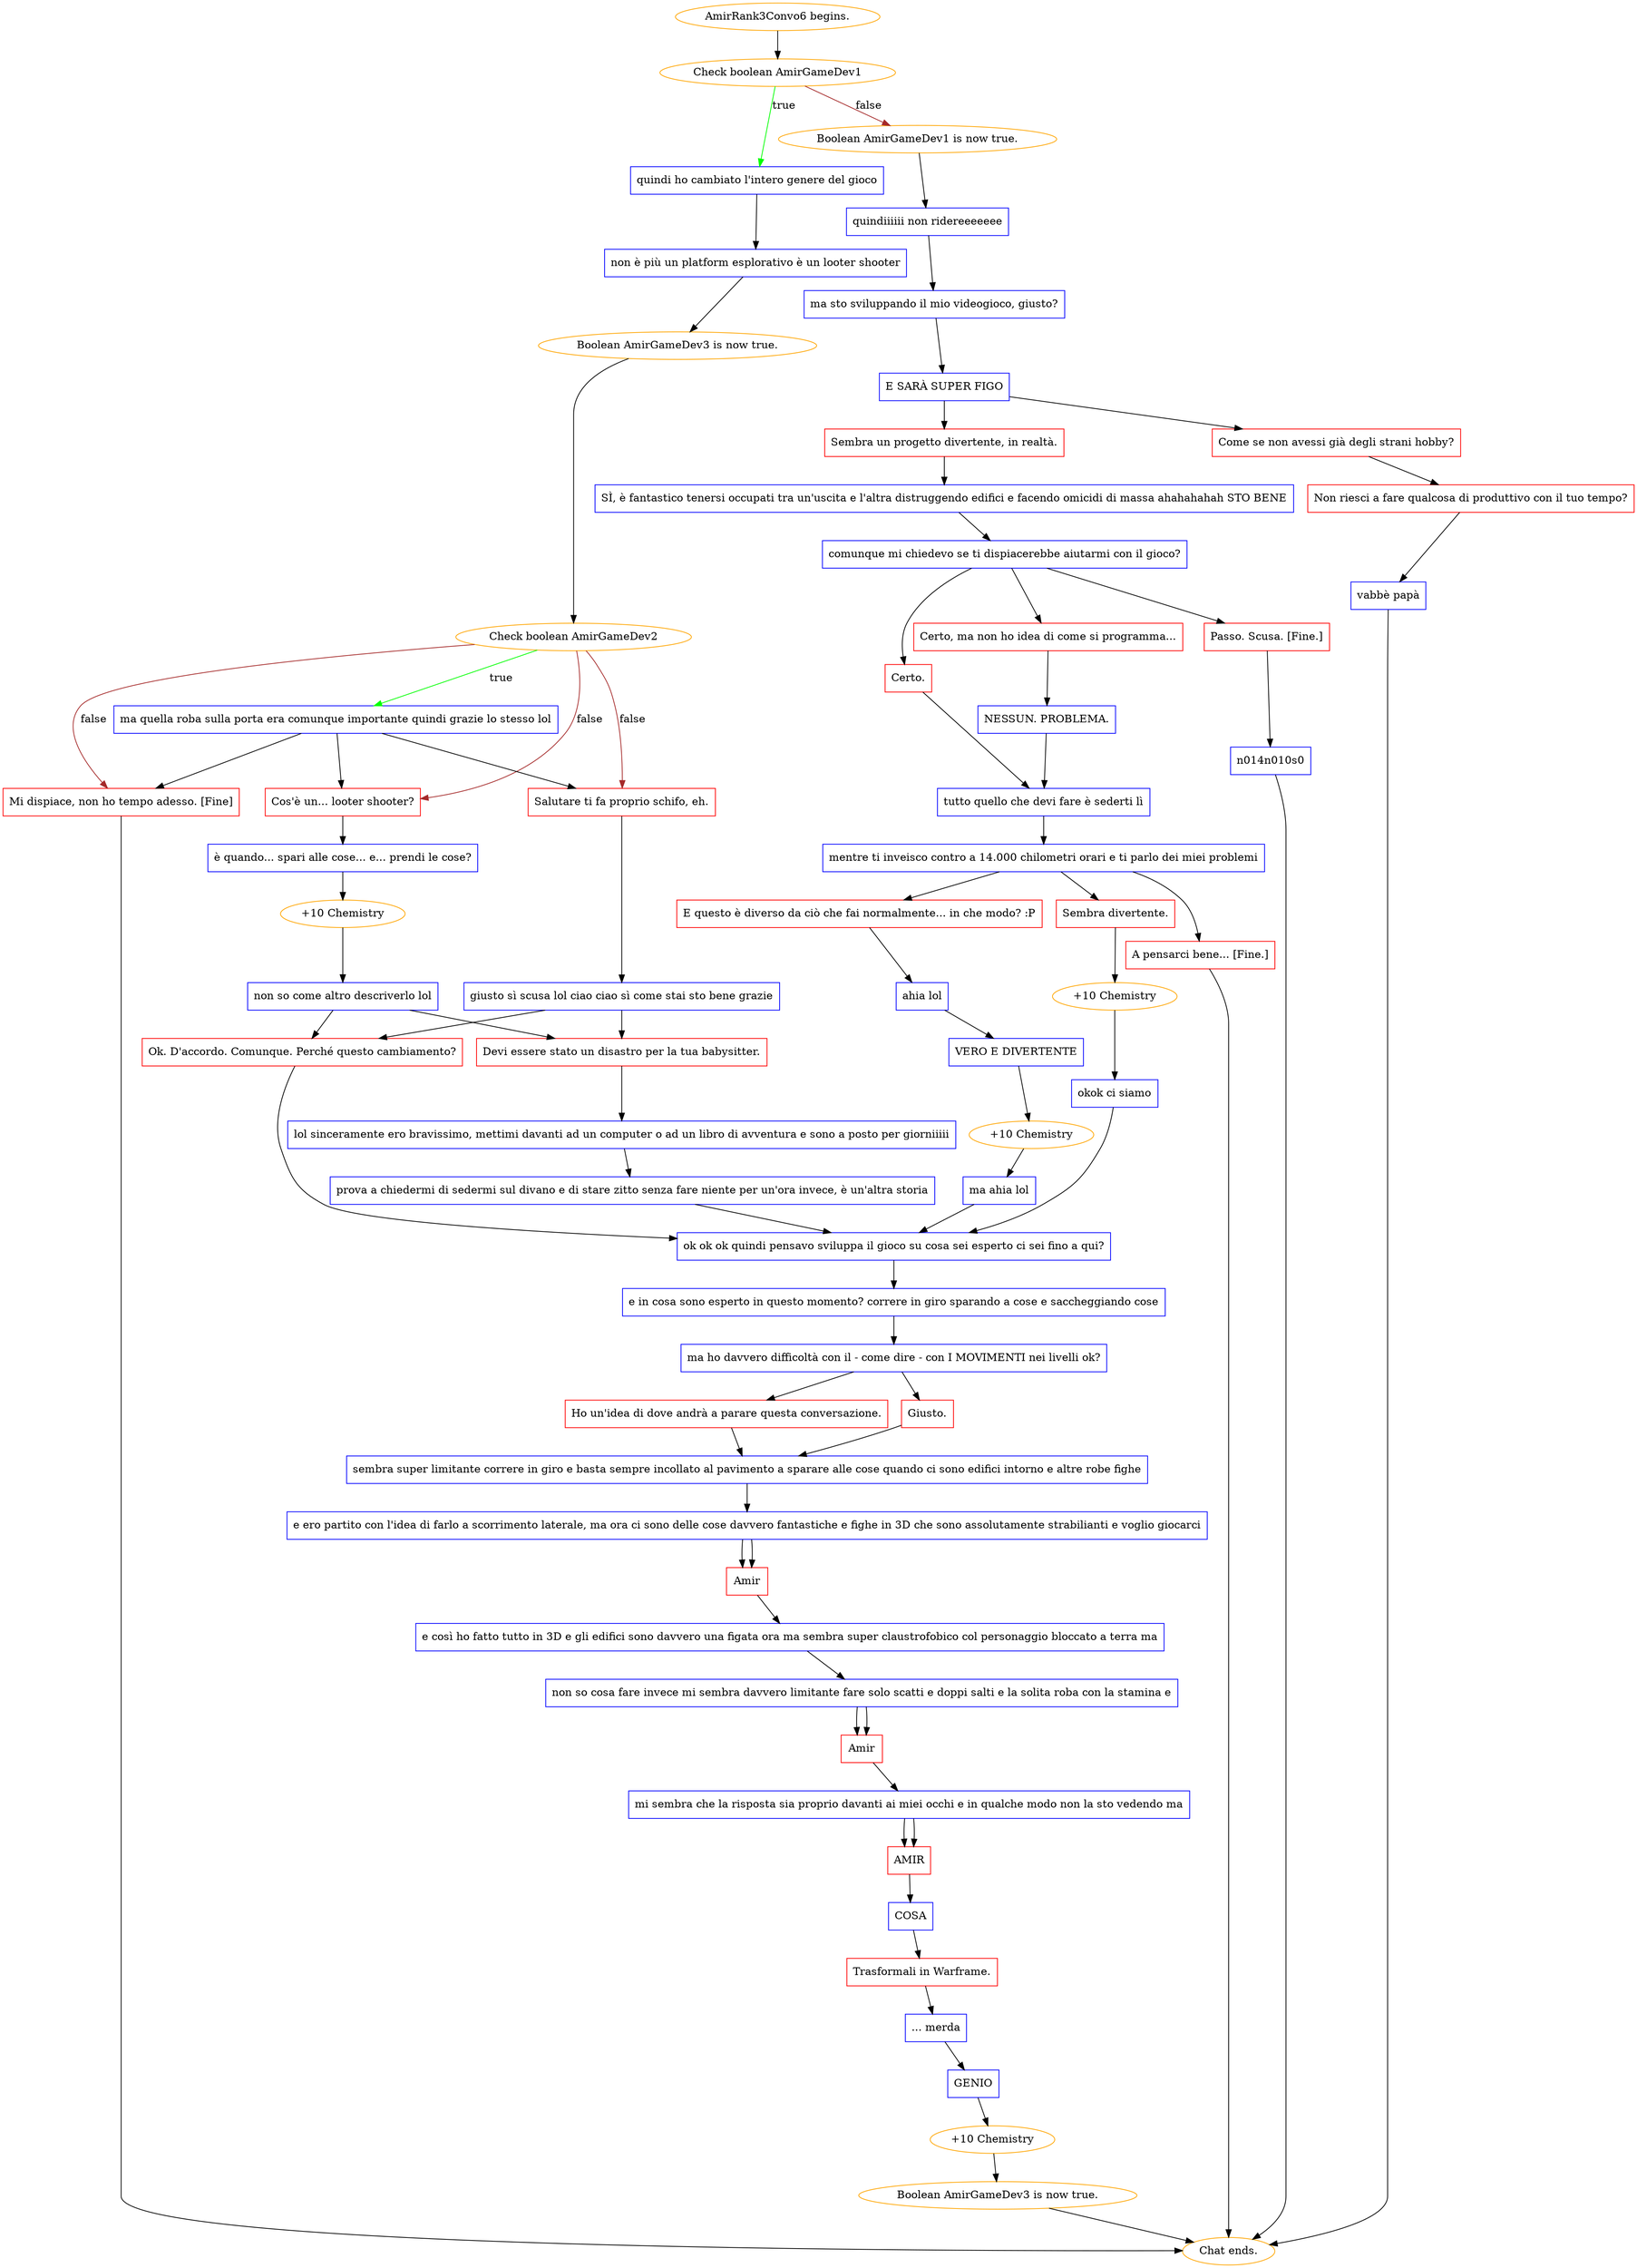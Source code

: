 digraph {
	"AmirRank3Convo6 begins." [color=orange];
		"AmirRank3Convo6 begins." -> j2152980262;
	j2152980262 [label="Check boolean AmirGameDev1",color=orange];
		j2152980262 -> j977537341 [label=true,color=green];
		j2152980262 -> j3462149146 [label=false,color=brown];
	j977537341 [label="quindi ho cambiato l'intero genere del gioco",shape=box,color=blue];
		j977537341 -> j2226475224;
	j3462149146 [label="Boolean AmirGameDev1 is now true.",color=orange];
		j3462149146 -> j2787811263;
	j2226475224 [label="non è più un platform esplorativo è un looter shooter",shape=box,color=blue];
		j2226475224 -> j791815078;
	j2787811263 [label="quindiiiiii non ridereeeeeee",shape=box,color=blue];
		j2787811263 -> j634901158;
	j791815078 [label="Boolean AmirGameDev3 is now true.",color=orange];
		j791815078 -> j1094475645;
	j634901158 [label="ma sto sviluppando il mio videogioco, giusto?",shape=box,color=blue];
		j634901158 -> j2613319121;
	j1094475645 [label="Check boolean AmirGameDev2",color=orange];
		j1094475645 -> j702949761 [label=true,color=green];
		j1094475645 -> j2779507881 [label=false,color=brown];
		j1094475645 -> j2040479575 [label=false,color=brown];
		j1094475645 -> j822414932 [label=false,color=brown];
	j2613319121 [label="E SARÀ SUPER FIGO",shape=box,color=blue];
		j2613319121 -> j2162206987;
		j2613319121 -> j2928980064;
	j702949761 [label="ma quella roba sulla porta era comunque importante quindi grazie lo stesso lol",shape=box,color=blue];
		j702949761 -> j822414932;
		j702949761 -> j2779507881;
		j702949761 -> j2040479575;
	j2779507881 [label="Mi dispiace, non ho tempo adesso. [Fine]",shape=box,color=red];
		j2779507881 -> "Chat ends.";
	j2040479575 [label="Cos'è un... looter shooter?",shape=box,color=red];
		j2040479575 -> j3531000129;
	j822414932 [label="Salutare ti fa proprio schifo, eh.",shape=box,color=red];
		j822414932 -> j1358488713;
	j2162206987 [label="Sembra un progetto divertente, in realtà.",shape=box,color=red];
		j2162206987 -> j1161763060;
	j2928980064 [label="Come se non avessi già degli strani hobby?",shape=box,color=red];
		j2928980064 -> j177037916;
	"Chat ends." [color=orange];
	j3531000129 [label="è quando... spari alle cose... e... prendi le cose?",shape=box,color=blue];
		j3531000129 -> j2623635335;
	j1358488713 [label="giusto sì scusa lol ciao ciao sì come stai sto bene grazie",shape=box,color=blue];
		j1358488713 -> j1000244449;
		j1358488713 -> j2810635207;
	j1161763060 [label="SÌ, è fantastico tenersi occupati tra un'uscita e l'altra distruggendo edifici e facendo omicidi di massa ahahahahah STO BENE",shape=box,color=blue];
		j1161763060 -> j1836089041;
	j177037916 [label="Non riesci a fare qualcosa di produttivo con il tuo tempo?",shape=box,color=red];
		j177037916 -> j2020173690;
	j2623635335 [label="+10 Chemistry",color=orange];
		j2623635335 -> j1746085319;
	j1000244449 [label="Devi essere stato un disastro per la tua babysitter.",shape=box,color=red];
		j1000244449 -> j887510353;
	j2810635207 [label="Ok. D'accordo. Comunque. Perché questo cambiamento?",shape=box,color=red];
		j2810635207 -> j1577002934;
	j1836089041 [label="comunque mi chiedevo se ti dispiacerebbe aiutarmi con il gioco?",shape=box,color=blue];
		j1836089041 -> j20530814;
		j1836089041 -> j738084912;
		j1836089041 -> j3036278377;
	j2020173690 [label="vabbè papà",shape=box,color=blue];
		j2020173690 -> "Chat ends.";
	j1746085319 [label="non so come altro descriverlo lol",shape=box,color=blue];
		j1746085319 -> j2810635207;
		j1746085319 -> j1000244449;
	j887510353 [label="lol sinceramente ero bravissimo, mettimi davanti ad un computer o ad un libro di avventura e sono a posto per giorniiiii",shape=box,color=blue];
		j887510353 -> j1446637048;
	j1577002934 [label="ok ok ok quindi pensavo sviluppa il gioco su cosa sei esperto ci sei fino a qui?",shape=box,color=blue];
		j1577002934 -> j2785373866;
	j20530814 [label="Certo, ma non ho idea di come si programma...",shape=box,color=red];
		j20530814 -> j1473937116;
	j738084912 [label="Certo.",shape=box,color=red];
		j738084912 -> j2219919558;
	j3036278377 [label="Passo. Scusa. [Fine.]",shape=box,color=red];
		j3036278377 -> j971815833;
	j1446637048 [label="prova a chiedermi di sedermi sul divano e di stare zitto senza fare niente per un'ora invece, è un'altra storia",shape=box,color=blue];
		j1446637048 -> j1577002934;
	j2785373866 [label="e in cosa sono esperto in questo momento? correre in giro sparando a cose e saccheggiando cose",shape=box,color=blue];
		j2785373866 -> j2340539976;
	j1473937116 [label="NESSUN. PROBLEMA.",shape=box,color=blue];
		j1473937116 -> j2219919558;
	j2219919558 [label="tutto quello che devi fare è sederti lì",shape=box,color=blue];
		j2219919558 -> j2744726759;
	j971815833 [label="n014n010s0",shape=box,color=blue];
		j971815833 -> "Chat ends.";
	j2340539976 [label="ma ho davvero difficoltà con il - come dire - con I MOVIMENTI nei livelli ok?",shape=box,color=blue];
		j2340539976 -> j3059650193;
		j2340539976 -> j1490166380;
	j2744726759 [label="mentre ti inveisco contro a 14.000 chilometri orari e ti parlo dei miei problemi",shape=box,color=blue];
		j2744726759 -> j718336386;
		j2744726759 -> j743629366;
		j2744726759 -> j431152243;
	j3059650193 [label="Giusto.",shape=box,color=red];
		j3059650193 -> j1132128884;
	j1490166380 [label="Ho un'idea di dove andrà a parare questa conversazione.",shape=box,color=red];
		j1490166380 -> j1132128884;
	j718336386 [label="E questo è diverso da ciò che fai normalmente... in che modo? :P",shape=box,color=red];
		j718336386 -> j3558640879;
	j743629366 [label="Sembra divertente.",shape=box,color=red];
		j743629366 -> j28992851;
	j431152243 [label="A pensarci bene... [Fine.]",shape=box,color=red];
		j431152243 -> "Chat ends.";
	j1132128884 [label="sembra super limitante correre in giro e basta sempre incollato al pavimento a sparare alle cose quando ci sono edifici intorno e altre robe fighe",shape=box,color=blue];
		j1132128884 -> j1563095954;
	j3558640879 [label="ahia lol",shape=box,color=blue];
		j3558640879 -> j3105684718;
	j28992851 [label="+10 Chemistry",color=orange];
		j28992851 -> j1034053949;
	j1563095954 [label="e ero partito con l'idea di farlo a scorrimento laterale, ma ora ci sono delle cose davvero fantastiche e fighe in 3D che sono assolutamente strabilianti e voglio giocarci",shape=box,color=blue];
		j1563095954 -> j1615109687;
		j1563095954 -> j1615109687;
	j3105684718 [label="VERO E DIVERTENTE",shape=box,color=blue];
		j3105684718 -> j267980823;
	j1034053949 [label="okok ci siamo",shape=box,color=blue];
		j1034053949 -> j1577002934;
	j1615109687 [label="Amir",shape=box,color=red];
		j1615109687 -> j1267788037;
	j267980823 [label="+10 Chemistry",color=orange];
		j267980823 -> j2370736876;
	j1267788037 [label="e così ho fatto tutto in 3D e gli edifici sono davvero una figata ora ma sembra super claustrofobico col personaggio bloccato a terra ma",shape=box,color=blue];
		j1267788037 -> j2151738941;
	j2370736876 [label="ma ahia lol",shape=box,color=blue];
		j2370736876 -> j1577002934;
	j2151738941 [label="non so cosa fare invece mi sembra davvero limitante fare solo scatti e doppi salti e la solita roba con la stamina e",shape=box,color=blue];
		j2151738941 -> j2465076276;
		j2151738941 -> j2465076276;
	j2465076276 [label="Amir",shape=box,color=red];
		j2465076276 -> j4225928444;
	j4225928444 [label="mi sembra che la risposta sia proprio davanti ai miei occhi e in qualche modo non la sto vedendo ma",shape=box,color=blue];
		j4225928444 -> j636600509;
		j4225928444 -> j636600509;
	j636600509 [label="AMIR",shape=box,color=red];
		j636600509 -> j2118728906;
	j2118728906 [label="COSA",shape=box,color=blue];
		j2118728906 -> j3547434710;
	j3547434710 [label="Trasformali in Warframe.",shape=box,color=red];
		j3547434710 -> j1063992105;
	j1063992105 [label="... merda",shape=box,color=blue];
		j1063992105 -> j3281230612;
	j3281230612 [label="GENIO",shape=box,color=blue];
		j3281230612 -> j599255107;
	j599255107 [label="+10 Chemistry",color=orange];
		j599255107 -> j2864669795;
	j2864669795 [label="Boolean AmirGameDev3 is now true.",color=orange];
		j2864669795 -> "Chat ends.";
}